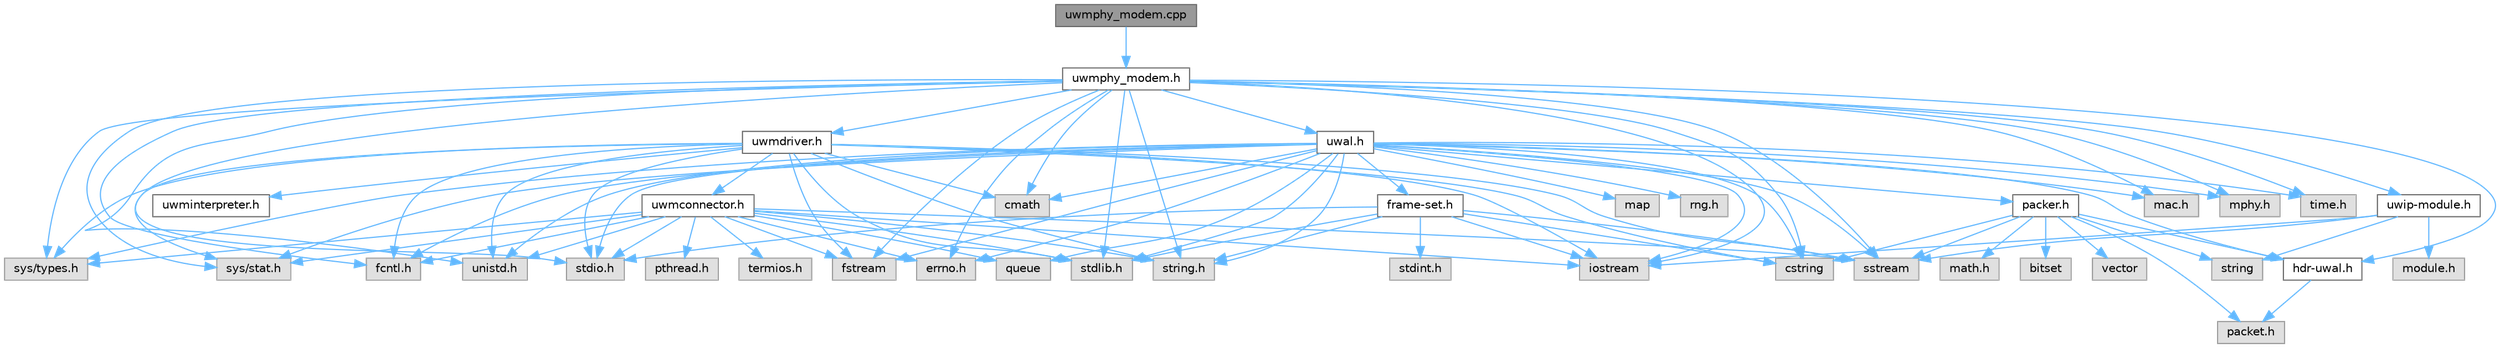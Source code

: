digraph "uwmphy_modem.cpp"
{
 // LATEX_PDF_SIZE
  bgcolor="transparent";
  edge [fontname=Helvetica,fontsize=10,labelfontname=Helvetica,labelfontsize=10];
  node [fontname=Helvetica,fontsize=10,shape=box,height=0.2,width=0.4];
  Node1 [id="Node000001",label="uwmphy_modem.cpp",height=0.2,width=0.4,color="gray40", fillcolor="grey60", style="filled", fontcolor="black",tooltip="Implementation of the UWMPhy_modem class."];
  Node1 -> Node2 [id="edge1_Node000001_Node000002",color="steelblue1",style="solid",tooltip=" "];
  Node2 [id="Node000002",label="uwmphy_modem.h",height=0.2,width=0.4,color="grey40", fillcolor="white", style="filled",URL="$DESERT__Addons_2uwmphy__modem_2uwmphy__modem_8h.html",tooltip="Header of the main class that implements the general interface between ns2/NS-Miracle and real acoust..."];
  Node2 -> Node3 [id="edge2_Node000002_Node000003",color="steelblue1",style="solid",tooltip=" "];
  Node3 [id="Node000003",label="uwmdriver.h",height=0.2,width=0.4,color="grey40", fillcolor="white", style="filled",URL="$DESERT__Addons_2uwmphy__modem_2uwmdriver_8h.html",tooltip="Header of the class needed by UWMPhy_modem to handle the different transmissions cases and correspond..."];
  Node3 -> Node4 [id="edge3_Node000003_Node000004",color="steelblue1",style="solid",tooltip=" "];
  Node4 [id="Node000004",label="uwmconnector.h",height=0.2,width=0.4,color="grey40", fillcolor="white", style="filled",URL="$DESERT__Addons_2uwmphy__modem_2uwmconnector_8h.html",tooltip="Header of the class needed by UWMPhy_modem to handle the physical connection between NS-Miracle and a..."];
  Node4 -> Node5 [id="edge4_Node000004_Node000005",color="steelblue1",style="solid",tooltip=" "];
  Node5 [id="Node000005",label="sys/types.h",height=0.2,width=0.4,color="grey60", fillcolor="#E0E0E0", style="filled",tooltip=" "];
  Node4 -> Node6 [id="edge5_Node000004_Node000006",color="steelblue1",style="solid",tooltip=" "];
  Node6 [id="Node000006",label="sys/stat.h",height=0.2,width=0.4,color="grey60", fillcolor="#E0E0E0", style="filled",tooltip=" "];
  Node4 -> Node7 [id="edge6_Node000004_Node000007",color="steelblue1",style="solid",tooltip=" "];
  Node7 [id="Node000007",label="fcntl.h",height=0.2,width=0.4,color="grey60", fillcolor="#E0E0E0", style="filled",tooltip=" "];
  Node4 -> Node8 [id="edge7_Node000004_Node000008",color="steelblue1",style="solid",tooltip=" "];
  Node8 [id="Node000008",label="stdio.h",height=0.2,width=0.4,color="grey60", fillcolor="#E0E0E0", style="filled",tooltip=" "];
  Node4 -> Node9 [id="edge8_Node000004_Node000009",color="steelblue1",style="solid",tooltip=" "];
  Node9 [id="Node000009",label="stdlib.h",height=0.2,width=0.4,color="grey60", fillcolor="#E0E0E0", style="filled",tooltip=" "];
  Node4 -> Node10 [id="edge9_Node000004_Node000010",color="steelblue1",style="solid",tooltip=" "];
  Node10 [id="Node000010",label="string.h",height=0.2,width=0.4,color="grey60", fillcolor="#E0E0E0", style="filled",tooltip=" "];
  Node4 -> Node11 [id="edge10_Node000004_Node000011",color="steelblue1",style="solid",tooltip=" "];
  Node11 [id="Node000011",label="errno.h",height=0.2,width=0.4,color="grey60", fillcolor="#E0E0E0", style="filled",tooltip=" "];
  Node4 -> Node12 [id="edge11_Node000004_Node000012",color="steelblue1",style="solid",tooltip=" "];
  Node12 [id="Node000012",label="termios.h",height=0.2,width=0.4,color="grey60", fillcolor="#E0E0E0", style="filled",tooltip=" "];
  Node4 -> Node13 [id="edge12_Node000004_Node000013",color="steelblue1",style="solid",tooltip=" "];
  Node13 [id="Node000013",label="pthread.h",height=0.2,width=0.4,color="grey60", fillcolor="#E0E0E0", style="filled",tooltip=" "];
  Node4 -> Node14 [id="edge13_Node000004_Node000014",color="steelblue1",style="solid",tooltip=" "];
  Node14 [id="Node000014",label="unistd.h",height=0.2,width=0.4,color="grey60", fillcolor="#E0E0E0", style="filled",tooltip=" "];
  Node4 -> Node15 [id="edge14_Node000004_Node000015",color="steelblue1",style="solid",tooltip=" "];
  Node15 [id="Node000015",label="iostream",height=0.2,width=0.4,color="grey60", fillcolor="#E0E0E0", style="filled",tooltip=" "];
  Node4 -> Node16 [id="edge15_Node000004_Node000016",color="steelblue1",style="solid",tooltip=" "];
  Node16 [id="Node000016",label="fstream",height=0.2,width=0.4,color="grey60", fillcolor="#E0E0E0", style="filled",tooltip=" "];
  Node4 -> Node17 [id="edge16_Node000004_Node000017",color="steelblue1",style="solid",tooltip=" "];
  Node17 [id="Node000017",label="sstream",height=0.2,width=0.4,color="grey60", fillcolor="#E0E0E0", style="filled",tooltip=" "];
  Node4 -> Node18 [id="edge17_Node000004_Node000018",color="steelblue1",style="solid",tooltip=" "];
  Node18 [id="Node000018",label="queue",height=0.2,width=0.4,color="grey60", fillcolor="#E0E0E0", style="filled",tooltip=" "];
  Node3 -> Node19 [id="edge18_Node000003_Node000019",color="steelblue1",style="solid",tooltip=" "];
  Node19 [id="Node000019",label="uwminterpreter.h",height=0.2,width=0.4,color="grey40", fillcolor="white", style="filled",URL="$DESERT__Addons_2uwmphy__modem_2uwminterpreter_8h.html",tooltip="Header of the class that is in charge of building/parsing the necessary messages to make the UWMdrive..."];
  Node3 -> Node9 [id="edge19_Node000003_Node000009",color="steelblue1",style="solid",tooltip=" "];
  Node3 -> Node15 [id="edge20_Node000003_Node000015",color="steelblue1",style="solid",tooltip=" "];
  Node3 -> Node8 [id="edge21_Node000003_Node000008",color="steelblue1",style="solid",tooltip=" "];
  Node3 -> Node16 [id="edge22_Node000003_Node000016",color="steelblue1",style="solid",tooltip=" "];
  Node3 -> Node10 [id="edge23_Node000003_Node000010",color="steelblue1",style="solid",tooltip=" "];
  Node3 -> Node20 [id="edge24_Node000003_Node000020",color="steelblue1",style="solid",tooltip=" "];
  Node20 [id="Node000020",label="cstring",height=0.2,width=0.4,color="grey60", fillcolor="#E0E0E0", style="filled",tooltip=" "];
  Node3 -> Node17 [id="edge25_Node000003_Node000017",color="steelblue1",style="solid",tooltip=" "];
  Node3 -> Node5 [id="edge26_Node000003_Node000005",color="steelblue1",style="solid",tooltip=" "];
  Node3 -> Node6 [id="edge27_Node000003_Node000006",color="steelblue1",style="solid",tooltip=" "];
  Node3 -> Node7 [id="edge28_Node000003_Node000007",color="steelblue1",style="solid",tooltip=" "];
  Node3 -> Node14 [id="edge29_Node000003_Node000014",color="steelblue1",style="solid",tooltip=" "];
  Node3 -> Node21 [id="edge30_Node000003_Node000021",color="steelblue1",style="solid",tooltip=" "];
  Node21 [id="Node000021",label="cmath",height=0.2,width=0.4,color="grey60", fillcolor="#E0E0E0", style="filled",tooltip=" "];
  Node2 -> Node22 [id="edge31_Node000002_Node000022",color="steelblue1",style="solid",tooltip=" "];
  Node22 [id="Node000022",label="uwal.h",height=0.2,width=0.4,color="grey40", fillcolor="white", style="filled",URL="$uwal_8h.html",tooltip="Header of the main class that implements the adaptation layer between ns2/NS-Miracle and binary data ..."];
  Node22 -> Node23 [id="edge32_Node000022_Node000023",color="steelblue1",style="solid",tooltip=" "];
  Node23 [id="Node000023",label="frame-set.h",height=0.2,width=0.4,color="grey40", fillcolor="white", style="filled",URL="$frame-set_8h.html",tooltip="Header of the classes defining the frame elements (key and set) exploited by Uwal objects to reassebl..."];
  Node23 -> Node20 [id="edge33_Node000023_Node000020",color="steelblue1",style="solid",tooltip=" "];
  Node23 -> Node15 [id="edge34_Node000023_Node000015",color="steelblue1",style="solid",tooltip=" "];
  Node23 -> Node17 [id="edge35_Node000023_Node000017",color="steelblue1",style="solid",tooltip=" "];
  Node23 -> Node8 [id="edge36_Node000023_Node000008",color="steelblue1",style="solid",tooltip=" "];
  Node23 -> Node9 [id="edge37_Node000023_Node000009",color="steelblue1",style="solid",tooltip=" "];
  Node23 -> Node10 [id="edge38_Node000023_Node000010",color="steelblue1",style="solid",tooltip=" "];
  Node23 -> Node24 [id="edge39_Node000023_Node000024",color="steelblue1",style="solid",tooltip=" "];
  Node24 [id="Node000024",label="stdint.h",height=0.2,width=0.4,color="grey60", fillcolor="#E0E0E0", style="filled",tooltip=" "];
  Node22 -> Node25 [id="edge40_Node000022_Node000025",color="steelblue1",style="solid",tooltip=" "];
  Node25 [id="Node000025",label="hdr-uwal.h",height=0.2,width=0.4,color="grey40", fillcolor="white", style="filled",URL="$hdr-uwal_8h.html",tooltip="Header of the class providing the Uwal header's description."];
  Node25 -> Node26 [id="edge41_Node000025_Node000026",color="steelblue1",style="solid",tooltip=" "];
  Node26 [id="Node000026",label="packet.h",height=0.2,width=0.4,color="grey60", fillcolor="#E0E0E0", style="filled",tooltip=" "];
  Node22 -> Node27 [id="edge42_Node000022_Node000027",color="steelblue1",style="solid",tooltip=" "];
  Node27 [id="Node000027",label="packer.h",height=0.2,width=0.4,color="grey40", fillcolor="white", style="filled",URL="$packer_8h.html",tooltip="Header of the class responsible to map an NS-Miracle packet into a bit stream, and vice-versa."];
  Node27 -> Node25 [id="edge43_Node000027_Node000025",color="steelblue1",style="solid",tooltip=" "];
  Node27 -> Node28 [id="edge44_Node000027_Node000028",color="steelblue1",style="solid",tooltip=" "];
  Node28 [id="Node000028",label="math.h",height=0.2,width=0.4,color="grey60", fillcolor="#E0E0E0", style="filled",tooltip=" "];
  Node27 -> Node26 [id="edge45_Node000027_Node000026",color="steelblue1",style="solid",tooltip=" "];
  Node27 -> Node29 [id="edge46_Node000027_Node000029",color="steelblue1",style="solid",tooltip=" "];
  Node29 [id="Node000029",label="bitset",height=0.2,width=0.4,color="grey60", fillcolor="#E0E0E0", style="filled",tooltip=" "];
  Node27 -> Node20 [id="edge47_Node000027_Node000020",color="steelblue1",style="solid",tooltip=" "];
  Node27 -> Node17 [id="edge48_Node000027_Node000017",color="steelblue1",style="solid",tooltip=" "];
  Node27 -> Node30 [id="edge49_Node000027_Node000030",color="steelblue1",style="solid",tooltip=" "];
  Node30 [id="Node000030",label="string",height=0.2,width=0.4,color="grey60", fillcolor="#E0E0E0", style="filled",tooltip=" "];
  Node27 -> Node31 [id="edge50_Node000027_Node000031",color="steelblue1",style="solid",tooltip=" "];
  Node31 [id="Node000031",label="vector",height=0.2,width=0.4,color="grey60", fillcolor="#E0E0E0", style="filled",tooltip=" "];
  Node22 -> Node32 [id="edge51_Node000022_Node000032",color="steelblue1",style="solid",tooltip=" "];
  Node32 [id="Node000032",label="mac.h",height=0.2,width=0.4,color="grey60", fillcolor="#E0E0E0", style="filled",tooltip=" "];
  Node22 -> Node33 [id="edge52_Node000022_Node000033",color="steelblue1",style="solid",tooltip=" "];
  Node33 [id="Node000033",label="mphy.h",height=0.2,width=0.4,color="grey60", fillcolor="#E0E0E0", style="filled",tooltip=" "];
  Node22 -> Node21 [id="edge53_Node000022_Node000021",color="steelblue1",style="solid",tooltip=" "];
  Node22 -> Node20 [id="edge54_Node000022_Node000020",color="steelblue1",style="solid",tooltip=" "];
  Node22 -> Node11 [id="edge55_Node000022_Node000011",color="steelblue1",style="solid",tooltip=" "];
  Node22 -> Node7 [id="edge56_Node000022_Node000007",color="steelblue1",style="solid",tooltip=" "];
  Node22 -> Node16 [id="edge57_Node000022_Node000016",color="steelblue1",style="solid",tooltip=" "];
  Node22 -> Node15 [id="edge58_Node000022_Node000015",color="steelblue1",style="solid",tooltip=" "];
  Node22 -> Node34 [id="edge59_Node000022_Node000034",color="steelblue1",style="solid",tooltip=" "];
  Node34 [id="Node000034",label="map",height=0.2,width=0.4,color="grey60", fillcolor="#E0E0E0", style="filled",tooltip=" "];
  Node22 -> Node18 [id="edge60_Node000022_Node000018",color="steelblue1",style="solid",tooltip=" "];
  Node22 -> Node35 [id="edge61_Node000022_Node000035",color="steelblue1",style="solid",tooltip=" "];
  Node35 [id="Node000035",label="rng.h",height=0.2,width=0.4,color="grey60", fillcolor="#E0E0E0", style="filled",tooltip=" "];
  Node22 -> Node17 [id="edge62_Node000022_Node000017",color="steelblue1",style="solid",tooltip=" "];
  Node22 -> Node8 [id="edge63_Node000022_Node000008",color="steelblue1",style="solid",tooltip=" "];
  Node22 -> Node9 [id="edge64_Node000022_Node000009",color="steelblue1",style="solid",tooltip=" "];
  Node22 -> Node10 [id="edge65_Node000022_Node000010",color="steelblue1",style="solid",tooltip=" "];
  Node22 -> Node6 [id="edge66_Node000022_Node000006",color="steelblue1",style="solid",tooltip=" "];
  Node22 -> Node5 [id="edge67_Node000022_Node000005",color="steelblue1",style="solid",tooltip=" "];
  Node22 -> Node36 [id="edge68_Node000022_Node000036",color="steelblue1",style="solid",tooltip=" "];
  Node36 [id="Node000036",label="time.h",height=0.2,width=0.4,color="grey60", fillcolor="#E0E0E0", style="filled",tooltip=" "];
  Node22 -> Node14 [id="edge69_Node000022_Node000014",color="steelblue1",style="solid",tooltip=" "];
  Node2 -> Node25 [id="edge70_Node000002_Node000025",color="steelblue1",style="solid",tooltip=" "];
  Node2 -> Node37 [id="edge71_Node000002_Node000037",color="steelblue1",style="solid",tooltip=" "];
  Node37 [id="Node000037",label="uwip-module.h",height=0.2,width=0.4,color="grey40", fillcolor="white", style="filled",URL="$uwip-module_8h.html",tooltip="Provides the UWIP packets header description. Definition of the class that define the network layer."];
  Node37 -> Node38 [id="edge72_Node000037_Node000038",color="steelblue1",style="solid",tooltip=" "];
  Node38 [id="Node000038",label="module.h",height=0.2,width=0.4,color="grey60", fillcolor="#E0E0E0", style="filled",tooltip=" "];
  Node37 -> Node15 [id="edge73_Node000037_Node000015",color="steelblue1",style="solid",tooltip=" "];
  Node37 -> Node30 [id="edge74_Node000037_Node000030",color="steelblue1",style="solid",tooltip=" "];
  Node37 -> Node17 [id="edge75_Node000037_Node000017",color="steelblue1",style="solid",tooltip=" "];
  Node2 -> Node32 [id="edge76_Node000002_Node000032",color="steelblue1",style="solid",tooltip=" "];
  Node2 -> Node33 [id="edge77_Node000002_Node000033",color="steelblue1",style="solid",tooltip=" "];
  Node2 -> Node9 [id="edge78_Node000002_Node000009",color="steelblue1",style="solid",tooltip=" "];
  Node2 -> Node15 [id="edge79_Node000002_Node000015",color="steelblue1",style="solid",tooltip=" "];
  Node2 -> Node8 [id="edge80_Node000002_Node000008",color="steelblue1",style="solid",tooltip=" "];
  Node2 -> Node16 [id="edge81_Node000002_Node000016",color="steelblue1",style="solid",tooltip=" "];
  Node2 -> Node10 [id="edge82_Node000002_Node000010",color="steelblue1",style="solid",tooltip=" "];
  Node2 -> Node11 [id="edge83_Node000002_Node000011",color="steelblue1",style="solid",tooltip=" "];
  Node2 -> Node20 [id="edge84_Node000002_Node000020",color="steelblue1",style="solid",tooltip=" "];
  Node2 -> Node17 [id="edge85_Node000002_Node000017",color="steelblue1",style="solid",tooltip=" "];
  Node2 -> Node5 [id="edge86_Node000002_Node000005",color="steelblue1",style="solid",tooltip=" "];
  Node2 -> Node6 [id="edge87_Node000002_Node000006",color="steelblue1",style="solid",tooltip=" "];
  Node2 -> Node7 [id="edge88_Node000002_Node000007",color="steelblue1",style="solid",tooltip=" "];
  Node2 -> Node14 [id="edge89_Node000002_Node000014",color="steelblue1",style="solid",tooltip=" "];
  Node2 -> Node21 [id="edge90_Node000002_Node000021",color="steelblue1",style="solid",tooltip=" "];
  Node2 -> Node36 [id="edge91_Node000002_Node000036",color="steelblue1",style="solid",tooltip=" "];
}
